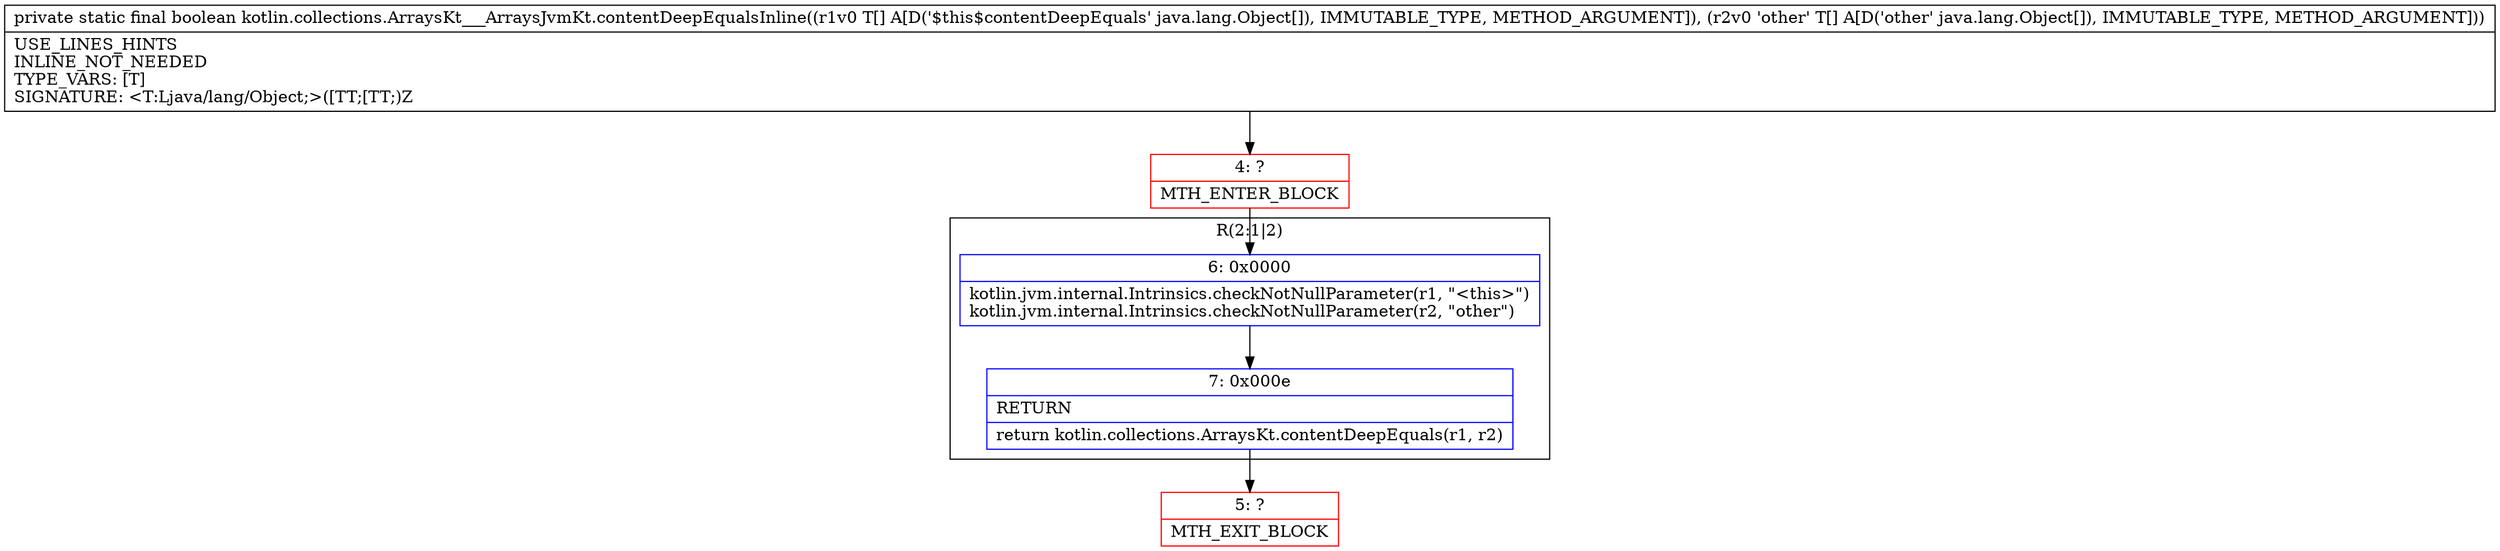 digraph "CFG forkotlin.collections.ArraysKt___ArraysJvmKt.contentDeepEqualsInline([Ljava\/lang\/Object;[Ljava\/lang\/Object;)Z" {
subgraph cluster_Region_831828514 {
label = "R(2:1|2)";
node [shape=record,color=blue];
Node_6 [shape=record,label="{6\:\ 0x0000|kotlin.jvm.internal.Intrinsics.checkNotNullParameter(r1, \"\<this\>\")\lkotlin.jvm.internal.Intrinsics.checkNotNullParameter(r2, \"other\")\l}"];
Node_7 [shape=record,label="{7\:\ 0x000e|RETURN\l|return kotlin.collections.ArraysKt.contentDeepEquals(r1, r2)\l}"];
}
Node_4 [shape=record,color=red,label="{4\:\ ?|MTH_ENTER_BLOCK\l}"];
Node_5 [shape=record,color=red,label="{5\:\ ?|MTH_EXIT_BLOCK\l}"];
MethodNode[shape=record,label="{private static final boolean kotlin.collections.ArraysKt___ArraysJvmKt.contentDeepEqualsInline((r1v0 T[] A[D('$this$contentDeepEquals' java.lang.Object[]), IMMUTABLE_TYPE, METHOD_ARGUMENT]), (r2v0 'other' T[] A[D('other' java.lang.Object[]), IMMUTABLE_TYPE, METHOD_ARGUMENT]))  | USE_LINES_HINTS\lINLINE_NOT_NEEDED\lTYPE_VARS: [T]\lSIGNATURE: \<T:Ljava\/lang\/Object;\>([TT;[TT;)Z\l}"];
MethodNode -> Node_4;Node_6 -> Node_7;
Node_7 -> Node_5;
Node_4 -> Node_6;
}

